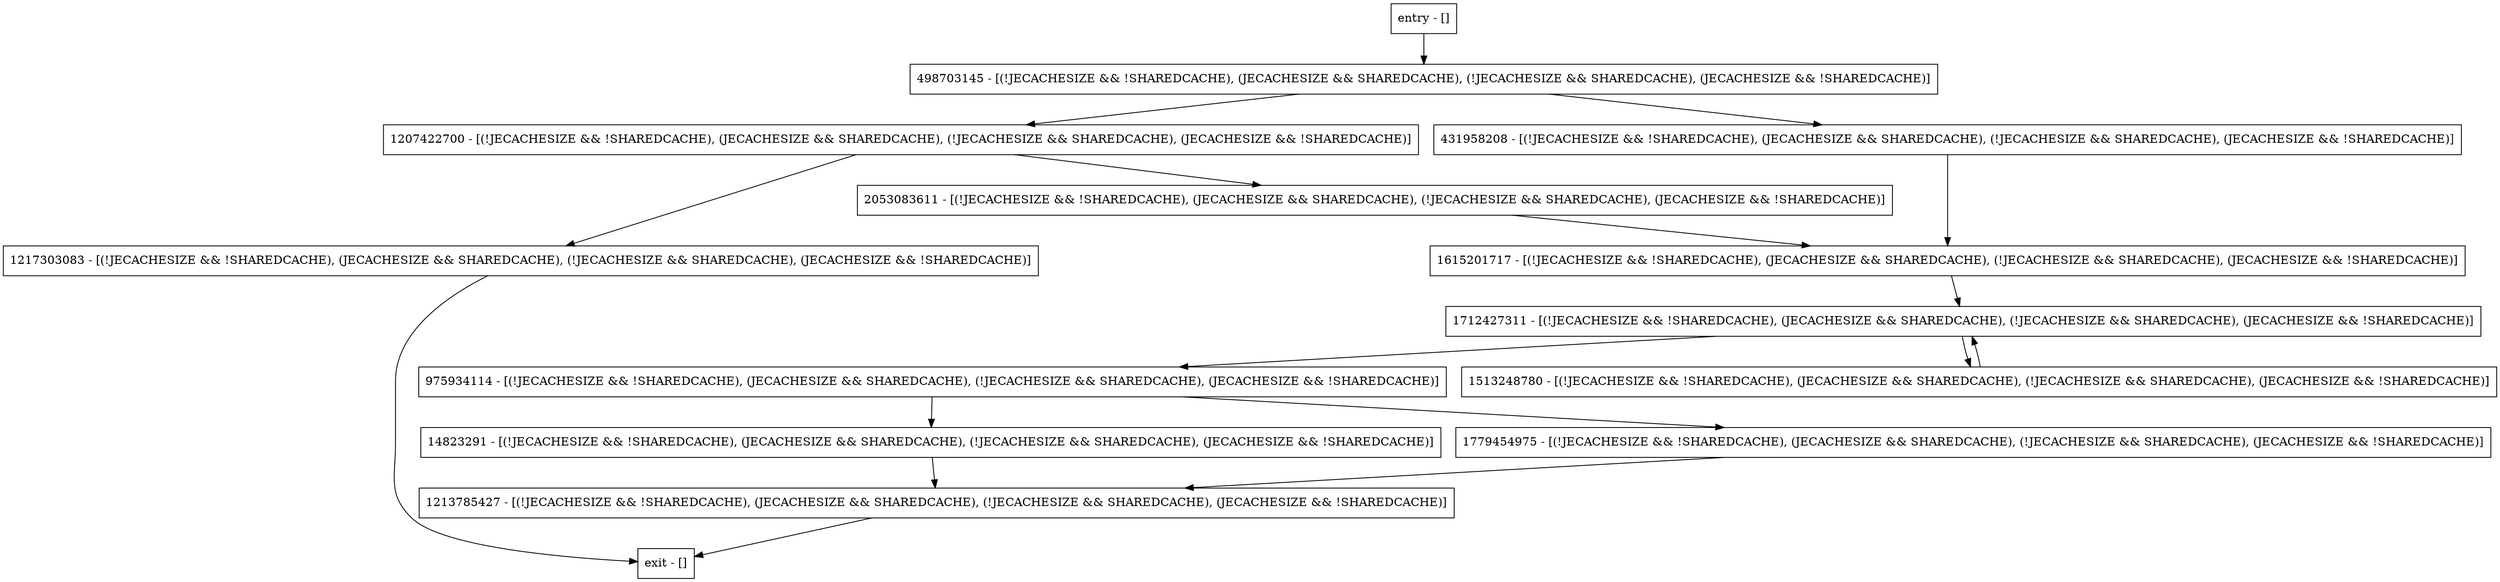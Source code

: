 digraph <init> {
node [shape=record];
975934114 [label="975934114 - [(!JECACHESIZE && !SHAREDCACHE), (JECACHESIZE && SHAREDCACHE), (!JECACHESIZE && SHAREDCACHE), (JECACHESIZE && !SHAREDCACHE)]"];
1207422700 [label="1207422700 - [(!JECACHESIZE && !SHAREDCACHE), (JECACHESIZE && SHAREDCACHE), (!JECACHESIZE && SHAREDCACHE), (JECACHESIZE && !SHAREDCACHE)]"];
1213785427 [label="1213785427 - [(!JECACHESIZE && !SHAREDCACHE), (JECACHESIZE && SHAREDCACHE), (!JECACHESIZE && SHAREDCACHE), (JECACHESIZE && !SHAREDCACHE)]"];
1513248780 [label="1513248780 - [(!JECACHESIZE && !SHAREDCACHE), (JECACHESIZE && SHAREDCACHE), (!JECACHESIZE && SHAREDCACHE), (JECACHESIZE && !SHAREDCACHE)]"];
1779454975 [label="1779454975 - [(!JECACHESIZE && !SHAREDCACHE), (JECACHESIZE && SHAREDCACHE), (!JECACHESIZE && SHAREDCACHE), (JECACHESIZE && !SHAREDCACHE)]"];
1712427311 [label="1712427311 - [(!JECACHESIZE && !SHAREDCACHE), (JECACHESIZE && SHAREDCACHE), (!JECACHESIZE && SHAREDCACHE), (JECACHESIZE && !SHAREDCACHE)]"];
431958208 [label="431958208 - [(!JECACHESIZE && !SHAREDCACHE), (JECACHESIZE && SHAREDCACHE), (!JECACHESIZE && SHAREDCACHE), (JECACHESIZE && !SHAREDCACHE)]"];
entry [label="entry - []"];
exit [label="exit - []"];
14823291 [label="14823291 - [(!JECACHESIZE && !SHAREDCACHE), (JECACHESIZE && SHAREDCACHE), (!JECACHESIZE && SHAREDCACHE), (JECACHESIZE && !SHAREDCACHE)]"];
498703145 [label="498703145 - [(!JECACHESIZE && !SHAREDCACHE), (JECACHESIZE && SHAREDCACHE), (!JECACHESIZE && SHAREDCACHE), (JECACHESIZE && !SHAREDCACHE)]"];
2053083611 [label="2053083611 - [(!JECACHESIZE && !SHAREDCACHE), (JECACHESIZE && SHAREDCACHE), (!JECACHESIZE && SHAREDCACHE), (JECACHESIZE && !SHAREDCACHE)]"];
1217303083 [label="1217303083 - [(!JECACHESIZE && !SHAREDCACHE), (JECACHESIZE && SHAREDCACHE), (!JECACHESIZE && SHAREDCACHE), (JECACHESIZE && !SHAREDCACHE)]"];
1615201717 [label="1615201717 - [(!JECACHESIZE && !SHAREDCACHE), (JECACHESIZE && SHAREDCACHE), (!JECACHESIZE && SHAREDCACHE), (JECACHESIZE && !SHAREDCACHE)]"];
entry;
exit;
975934114 -> 14823291;
975934114 -> 1779454975;
1207422700 -> 2053083611;
1207422700 -> 1217303083;
1213785427 -> exit;
1513248780 -> 1712427311;
1779454975 -> 1213785427;
1712427311 -> 975934114;
1712427311 -> 1513248780;
431958208 -> 1615201717;
entry -> 498703145;
14823291 -> 1213785427;
498703145 -> 1207422700;
498703145 -> 431958208;
2053083611 -> 1615201717;
1217303083 -> exit;
1615201717 -> 1712427311;
}

